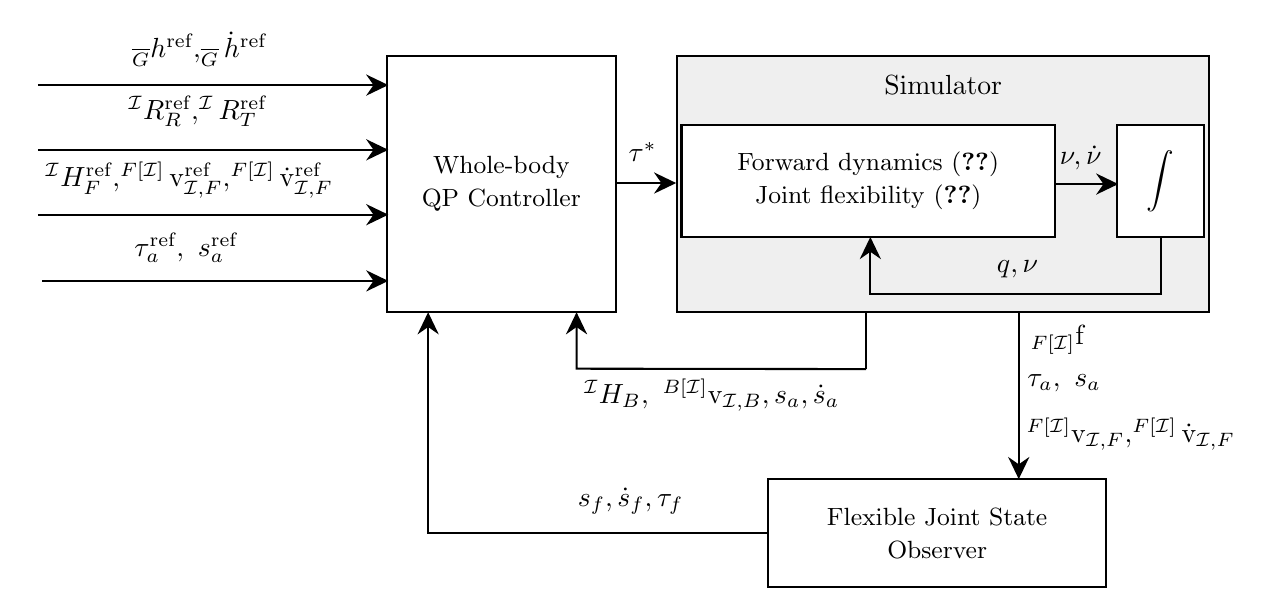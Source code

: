 

\tikzset{every picture/.style={line width=0.75pt}} %

\begin{tikzpicture}[x=0.75pt,y=0.75pt,yscale=-1,xscale=1]

\draw  [fill={rgb, 255:red, 239; green, 239; blue, 239 }  ,fill opacity=1 ] (386,30.1) -- (642,30.1) -- (642,153.6) -- (386,153.6) -- cycle ;
\draw    (357,91.35) -- (382.5,91.35) ;
\draw [shift={(385.5,91.35)}, rotate = 180] [fill={rgb, 255:red, 0; green, 0; blue, 0 }  ][line width=0.08]  [draw opacity=0] (10.72,-5.15) -- (0,0) -- (10.72,5.15) -- (7.12,0) -- cycle    ;
\draw    (566.1,91.85) -- (595.5,91.85) ;
\draw [shift={(598.5,91.85)}, rotate = 180] [fill={rgb, 255:red, 0; green, 0; blue, 0 }  ][line width=0.08]  [draw opacity=0] (10.72,-5.15) -- (0,0) -- (10.72,5.15) -- (7.12,0) -- cycle    ;
\draw    (619,117.35) -- (619,145) -- (479.05,145) -- (479.05,120.35) ;
\draw [shift={(479.05,117.35)}, rotate = 90] [fill={rgb, 255:red, 0; green, 0; blue, 0 }  ][line width=0.08]  [draw opacity=0] (10.72,-5.15) -- (0,0) -- (10.72,5.15) -- (7.12,0) -- cycle    ;
\draw    (78,106.6) -- (243.8,106.6) ;
\draw [shift={(246.8,106.6)}, rotate = 180] [fill={rgb, 255:red, 0; green, 0; blue, 0 }  ][line width=0.08]  [draw opacity=0] (10.72,-5.15) -- (0,0) -- (10.72,5.15) -- (7.12,0) -- cycle    ;
\draw    (80.1,138.5) -- (243.8,138.5) ;
\draw [shift={(246.8,138.5)}, rotate = 180] [fill={rgb, 255:red, 0; green, 0; blue, 0 }  ][line width=0.08]  [draw opacity=0] (10.72,-5.15) -- (0,0) -- (10.72,5.15) -- (7.12,0) -- cycle    ;
\draw    (78,44.16) -- (243.8,44.16) ;
\draw [shift={(246.8,44.16)}, rotate = 180] [fill={rgb, 255:red, 0; green, 0; blue, 0 }  ][line width=0.08]  [draw opacity=0] (10.72,-5.15) -- (0,0) -- (10.72,5.15) -- (7.12,0) -- cycle    ;
\draw    (78,75.35) -- (243.8,75.35) ;
\draw [shift={(246.8,75.35)}, rotate = 180] [fill={rgb, 255:red, 0; green, 0; blue, 0 }  ][line width=0.08]  [draw opacity=0] (10.72,-5.15) -- (0,0) -- (10.72,5.15) -- (7.12,0) -- cycle    ;
\draw   (246,30.1) -- (356.5,30.1) -- (356.5,153.6) -- (246,153.6) -- cycle ;
\draw    (477,153.6) -- (477,181) ;
\draw    (550.55,153.6) -- (550.55,231) ;
\draw [shift={(550.55,234)}, rotate = 270] [fill={rgb, 255:red, 0; green, 0; blue, 0 }  ][line width=0.08]  [draw opacity=0] (10.72,-5.15) -- (0,0) -- (10.72,5.15) -- (7.12,0) -- cycle    ;
\draw    (429.5,260) -- (266,260) -- (266,156.6) ;
\draw [shift={(266,153.6)}, rotate = 90] [fill={rgb, 255:red, 0; green, 0; blue, 0 }  ][line width=0.08]  [draw opacity=0] (10.72,-5.15) -- (0,0) -- (10.72,5.15) -- (7.12,0) -- cycle    ;
\draw    (477,181) -- (337.5,180.8) -- (337.5,156.6) ;
\draw [shift={(337.5,153.6)}, rotate = 90] [fill={rgb, 255:red, 0; green, 0; blue, 0 }  ][line width=0.08]  [draw opacity=0] (10.72,-5.15) -- (0,0) -- (10.72,5.15) -- (7.12,0) -- cycle    ;

\draw (301.25,91.85) node   [align=left] {\begin{minipage}[lt]{77.86pt}\setlength\topsep{0pt}
\begin{center}
{\small Whole-body}\\{\small QP Controller}
\end{center}

\end{minipage}};
\draw (514.13,44.16) node   [align=left] {\begin{minipage}[lt]{174.25pt}\setlength\topsep{0pt}
\begin{center}
Simulator
\end{center}

\end{minipage}};
\draw  [fill={rgb, 255:red, 255; green, 255; blue, 255 }  ,fill opacity=1 ]  (388.05,63.35) -- (568.05,63.35) -- (568.05,117.35) -- (388.05,117.35) -- cycle  ;
\draw (478.05,90.35) node   [align=left] {\begin{minipage}[lt]{119.75pt}\setlength\topsep{0pt}
\begin{center}
{\small Forward dynamics~\eqref{eq:system_initial}}\\{\small Joint flexibility~\eqref{eq:flexible_joint}}
\end{center}

\end{minipage}};
\draw  [fill={rgb, 255:red, 255; green, 255; blue, 255 }  ,fill opacity=1 ]  (598,63.35) -- (640,63.35) -- (640,117.35) -- (598,117.35) -- cycle  ;
\draw (619,90.35) node   [align=left] {\begin{minipage}[lt]{25.84pt}\setlength\topsep{0pt}
\begin{center}
$\displaystyle \int $
\end{center}

\end{minipage}};
\draw (568.85,72.25) node [anchor=north west][inner sep=0.75pt]    {$\nu ,\dot{\nu }$};
\draw (538.55,127.4) node [anchor=north west][inner sep=0.75pt]    {$q,\nu $};
\draw    (429.75,234) -- (592.75,234) -- (592.75,286) -- (429.75,286) -- cycle  ;
\draw (511.25,260) node   [align=left] {\begin{minipage}[lt]{107.78pt}\setlength\topsep{0pt}
\begin{center}
{\small Flexible Joint State Observer}
\end{center}

\end{minipage}};
\draw (121.7,17) node [anchor=north west][inner sep=0.75pt]    {$_{\overline{G}} h^{\text{ref}} ,_{\overline{G}}\dot{h}^{\text{ref}} \ $};
\draw (361.1,70.25) node [anchor=north west][inner sep=0.75pt]    {$\tau ^{*}$};
\draw (119.9,47.85) node [anchor=north west][inner sep=0.75pt]    {$^{\mathcal{I}} R_{R}^{\text{ref}} ,^{\mathcal{I}} R_{T}^{\text{ref}} \ $};
\draw (80,79.75) node [anchor=north west][inner sep=0.75pt]    {$^{\mathcal{I}} H_{F}^{\text{ref}} ,^{F[\mathcal{I}]}\mathrm{v}_{\mathcal{I} ,F}^{\text{ref}} ,^{F[\mathcal{I}]}\dot{\mathrm{v}}_{\mathcal{I} ,F}^{\text{ref}} \ $};
\draw (123,113.75) node [anchor=north west][inner sep=0.75pt]    {$\tau _{a}^{\text{ref}} ,\ s_{a}^{\text{ref}}$};
\draw (554.8,158.55) node [anchor=north west][inner sep=0.75pt]    {$_{F[\mathcal{I}]}\mathrm{f}$};
\draw (336.6,236.95) node [anchor=north west][inner sep=0.75pt]    {$s_{f} ,\dot{s}_{f} ,\tau _{f}$};
\draw (553.2,182.15) node [anchor=north west][inner sep=0.75pt]    {$\tau _{a} ,\ s_{a}$};
\draw (339.5,184.2) node [anchor=north west][inner sep=0.75pt]    {$^{\mathcal{I}} H_{B} ,\ ^{B[\mathcal{I}]} \mathrm{v} _{\mathcal{I} ,B}, s_{a} ,\dot{s}_{a}$};
\draw (552.8,202.95) node [anchor=north west][inner sep=0.75pt]    {$^{F[\mathcal{I}]}\mathrm{v}_{\mathcal{I} ,F} ,^{F[\mathcal{I}]}\dot{\mathrm{v}}_{\mathcal{I} ,F} \ $};


\end{tikzpicture}
